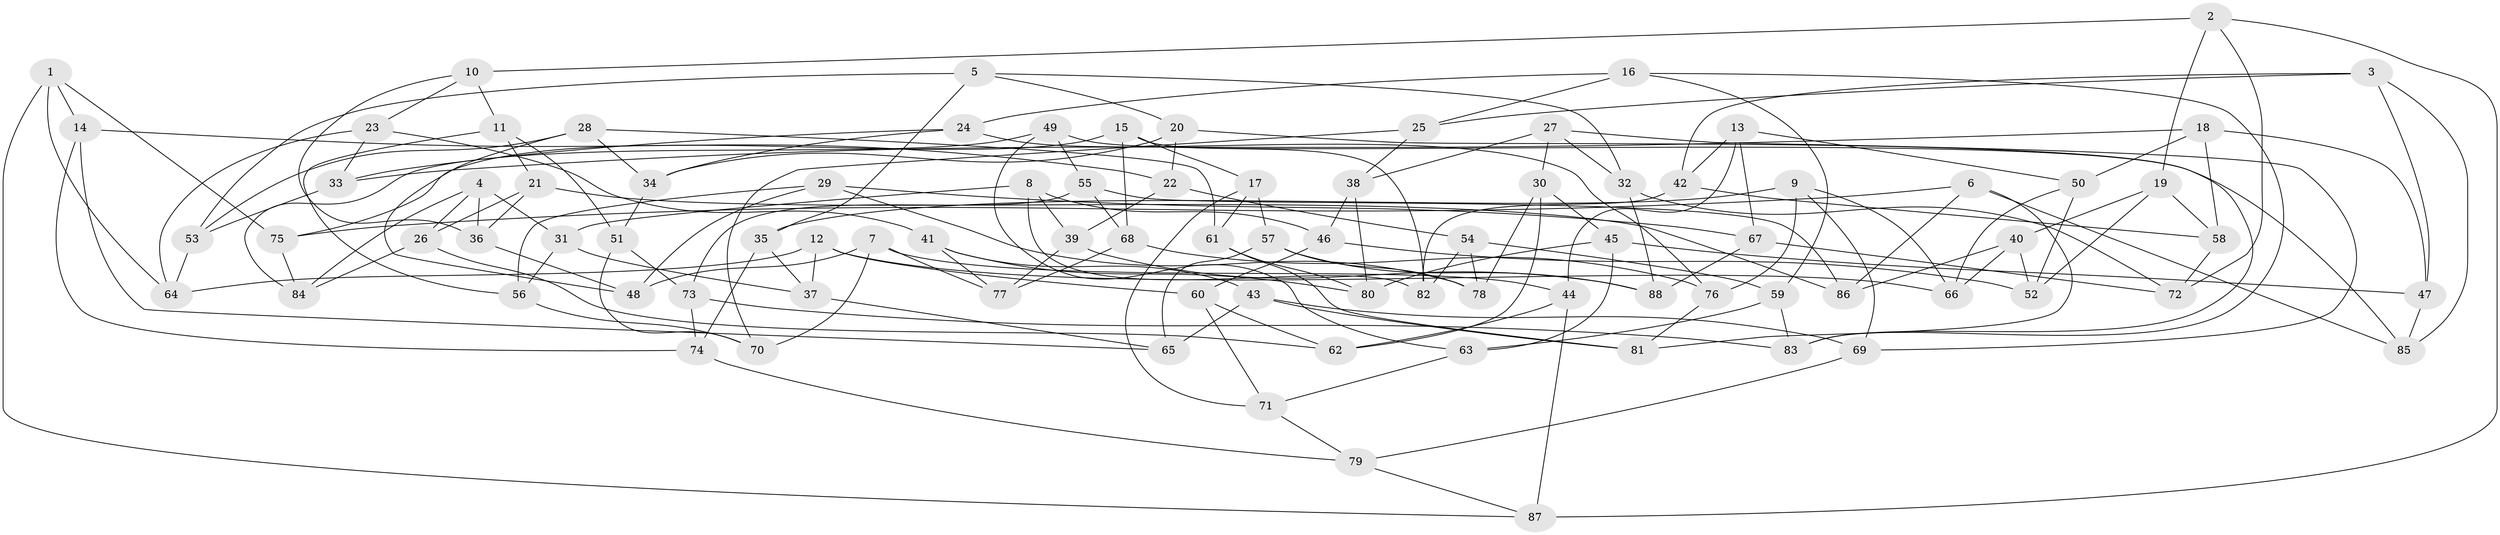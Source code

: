// coarse degree distribution, {4: 0.8412698412698413, 11: 0.047619047619047616, 10: 0.031746031746031744, 9: 0.015873015873015872, 7: 0.015873015873015872, 3: 0.047619047619047616}
// Generated by graph-tools (version 1.1) at 2025/53/03/04/25 22:53:37]
// undirected, 88 vertices, 176 edges
graph export_dot {
  node [color=gray90,style=filled];
  1;
  2;
  3;
  4;
  5;
  6;
  7;
  8;
  9;
  10;
  11;
  12;
  13;
  14;
  15;
  16;
  17;
  18;
  19;
  20;
  21;
  22;
  23;
  24;
  25;
  26;
  27;
  28;
  29;
  30;
  31;
  32;
  33;
  34;
  35;
  36;
  37;
  38;
  39;
  40;
  41;
  42;
  43;
  44;
  45;
  46;
  47;
  48;
  49;
  50;
  51;
  52;
  53;
  54;
  55;
  56;
  57;
  58;
  59;
  60;
  61;
  62;
  63;
  64;
  65;
  66;
  67;
  68;
  69;
  70;
  71;
  72;
  73;
  74;
  75;
  76;
  77;
  78;
  79;
  80;
  81;
  82;
  83;
  84;
  85;
  86;
  87;
  88;
  1 -- 14;
  1 -- 87;
  1 -- 64;
  1 -- 75;
  2 -- 10;
  2 -- 19;
  2 -- 87;
  2 -- 72;
  3 -- 85;
  3 -- 25;
  3 -- 42;
  3 -- 47;
  4 -- 31;
  4 -- 84;
  4 -- 36;
  4 -- 26;
  5 -- 35;
  5 -- 32;
  5 -- 20;
  5 -- 53;
  6 -- 85;
  6 -- 86;
  6 -- 81;
  6 -- 75;
  7 -- 44;
  7 -- 48;
  7 -- 70;
  7 -- 77;
  8 -- 39;
  8 -- 46;
  8 -- 82;
  8 -- 31;
  9 -- 66;
  9 -- 35;
  9 -- 69;
  9 -- 76;
  10 -- 23;
  10 -- 11;
  10 -- 36;
  11 -- 51;
  11 -- 56;
  11 -- 21;
  12 -- 60;
  12 -- 64;
  12 -- 37;
  12 -- 66;
  13 -- 50;
  13 -- 44;
  13 -- 67;
  13 -- 42;
  14 -- 22;
  14 -- 74;
  14 -- 65;
  15 -- 82;
  15 -- 17;
  15 -- 75;
  15 -- 68;
  16 -- 83;
  16 -- 59;
  16 -- 25;
  16 -- 24;
  17 -- 71;
  17 -- 57;
  17 -- 61;
  18 -- 47;
  18 -- 58;
  18 -- 50;
  18 -- 33;
  19 -- 40;
  19 -- 52;
  19 -- 58;
  20 -- 22;
  20 -- 83;
  20 -- 34;
  21 -- 26;
  21 -- 36;
  21 -- 86;
  22 -- 39;
  22 -- 54;
  23 -- 41;
  23 -- 64;
  23 -- 33;
  24 -- 76;
  24 -- 34;
  24 -- 33;
  25 -- 38;
  25 -- 70;
  26 -- 84;
  26 -- 62;
  27 -- 30;
  27 -- 69;
  27 -- 32;
  27 -- 38;
  28 -- 61;
  28 -- 48;
  28 -- 53;
  28 -- 34;
  29 -- 67;
  29 -- 56;
  29 -- 48;
  29 -- 78;
  30 -- 45;
  30 -- 62;
  30 -- 78;
  31 -- 37;
  31 -- 56;
  32 -- 88;
  32 -- 72;
  33 -- 53;
  34 -- 51;
  35 -- 74;
  35 -- 37;
  36 -- 48;
  37 -- 65;
  38 -- 80;
  38 -- 46;
  39 -- 88;
  39 -- 77;
  40 -- 86;
  40 -- 66;
  40 -- 52;
  41 -- 77;
  41 -- 43;
  41 -- 80;
  42 -- 58;
  42 -- 82;
  43 -- 69;
  43 -- 65;
  43 -- 81;
  44 -- 62;
  44 -- 87;
  45 -- 80;
  45 -- 47;
  45 -- 63;
  46 -- 52;
  46 -- 60;
  47 -- 85;
  49 -- 55;
  49 -- 85;
  49 -- 63;
  49 -- 84;
  50 -- 66;
  50 -- 52;
  51 -- 70;
  51 -- 73;
  53 -- 64;
  54 -- 59;
  54 -- 78;
  54 -- 82;
  55 -- 73;
  55 -- 68;
  55 -- 86;
  56 -- 70;
  57 -- 88;
  57 -- 78;
  57 -- 65;
  58 -- 72;
  59 -- 83;
  59 -- 63;
  60 -- 71;
  60 -- 62;
  61 -- 81;
  61 -- 80;
  63 -- 71;
  67 -- 88;
  67 -- 72;
  68 -- 76;
  68 -- 77;
  69 -- 79;
  71 -- 79;
  73 -- 74;
  73 -- 83;
  74 -- 79;
  75 -- 84;
  76 -- 81;
  79 -- 87;
}
